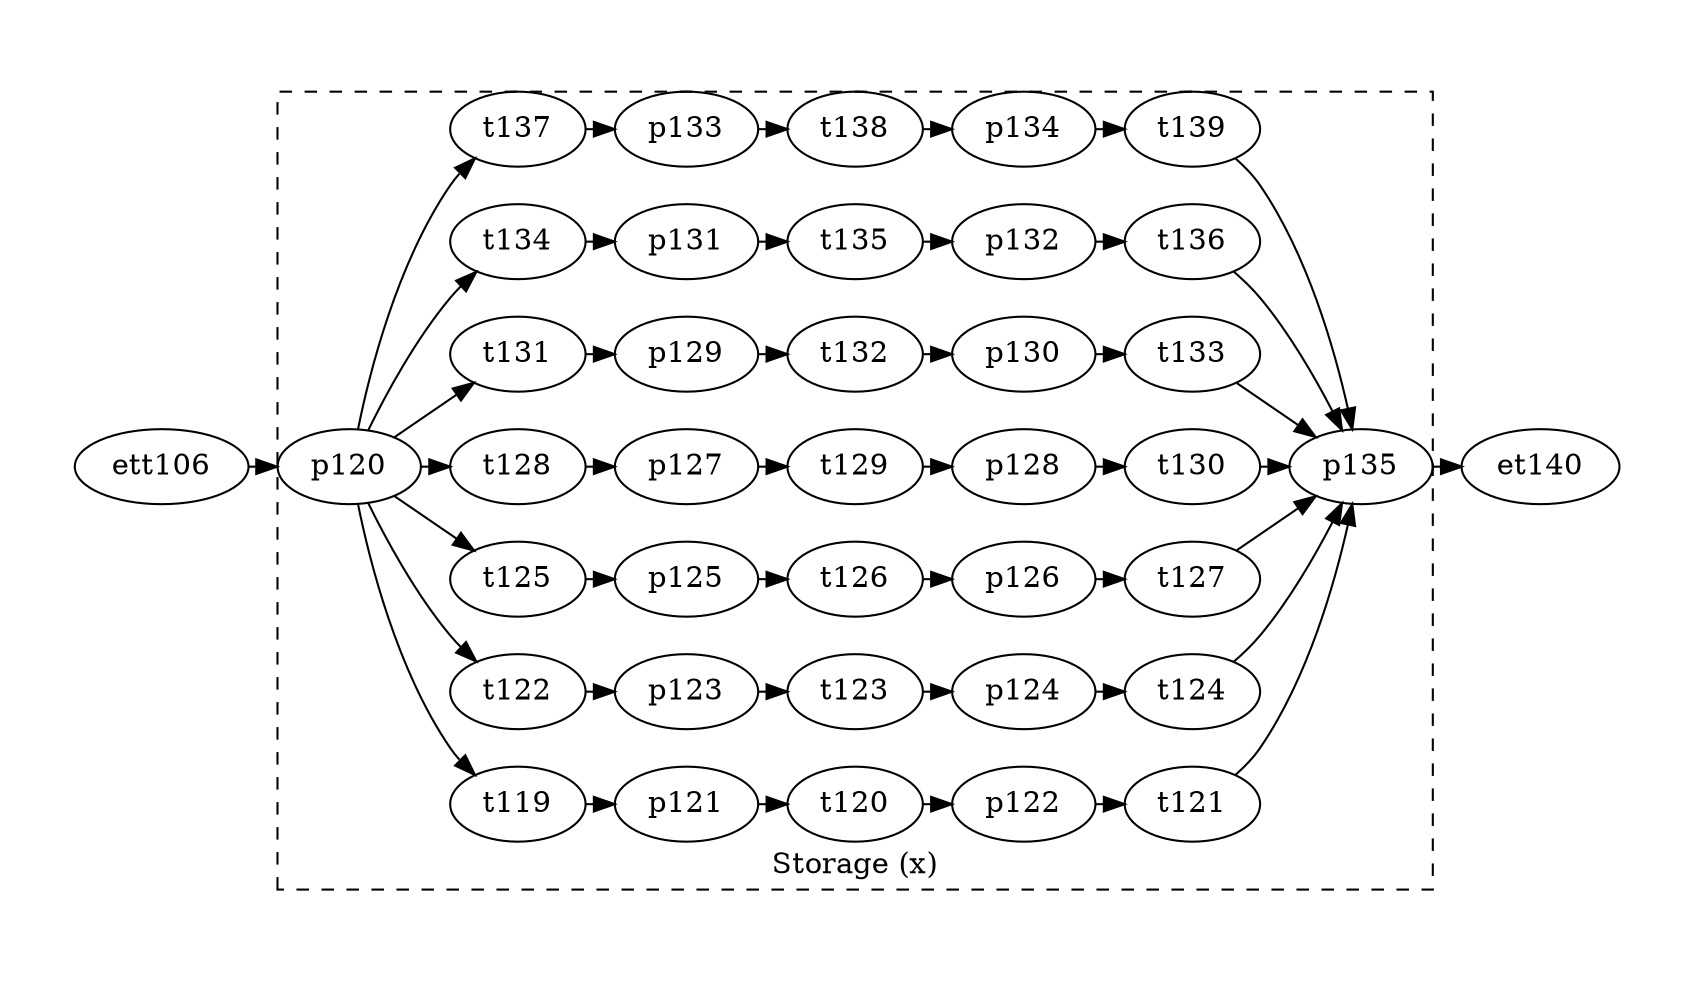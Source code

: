 
digraph A {
    # splines = ortho
    rankdir=LR;
    ratio=fill
    graph [pad="0.5", nodesep="0.25", ranksep="0.2"];
    margin=0;

# Módulo armazenador (x)

    p120
    p121
    p122
    p123
    p124
    p125
    p126
    p127
    p128
    p129
    p130
    p131
    p132
    p133
    p134
    p135


    t119
    t120
    t121
    t122
    t123
    t124
    t125
    t126
    t127
    t128
    t129
    t130
    t131
    t132
    t133
    t134
    t135
    t136
    t137
    t138
    t139

    
subgraph cluster_8 {
  label="Storage (x)";
  labelloc = b
  style="dashed"
  # color="red"

  # pre

  p120 -> t119
  p120 -> t122
  p120 -> t125
  p120 -> t128
  p120 -> t131
  p120 -> t134
  p120 -> t137

  p121 -> t120
  p122 -> t121
  p123 -> t123
  p124 -> t124
  p125 -> t126
  p126 -> t127
  p127 -> t129
  p128 -> t130
  p129 -> t132
  p130 -> t133
  p131 -> t135
  p132 -> t136
  p133 -> t138
  p134 -> t139


  #pos

  t119 -> p121
  t120 -> p122
  t121 -> p135
  t122 -> p123
  t123 -> p124
  t124 -> p135
  t125 -> p125
  t126 -> p126
  t127 -> p135
  t128 -> p127
  t129 -> p128
  t130 -> p135
  t131 -> p129
  t132 -> p130
  t133 -> p135
  t134 -> p131
  t135 -> p132
  t136 -> p135
  t137 -> p133
  t138 -> p134
  t139 -> p135



}
ett106
ett106 -> p120

et140
p135 ->  et140
}
